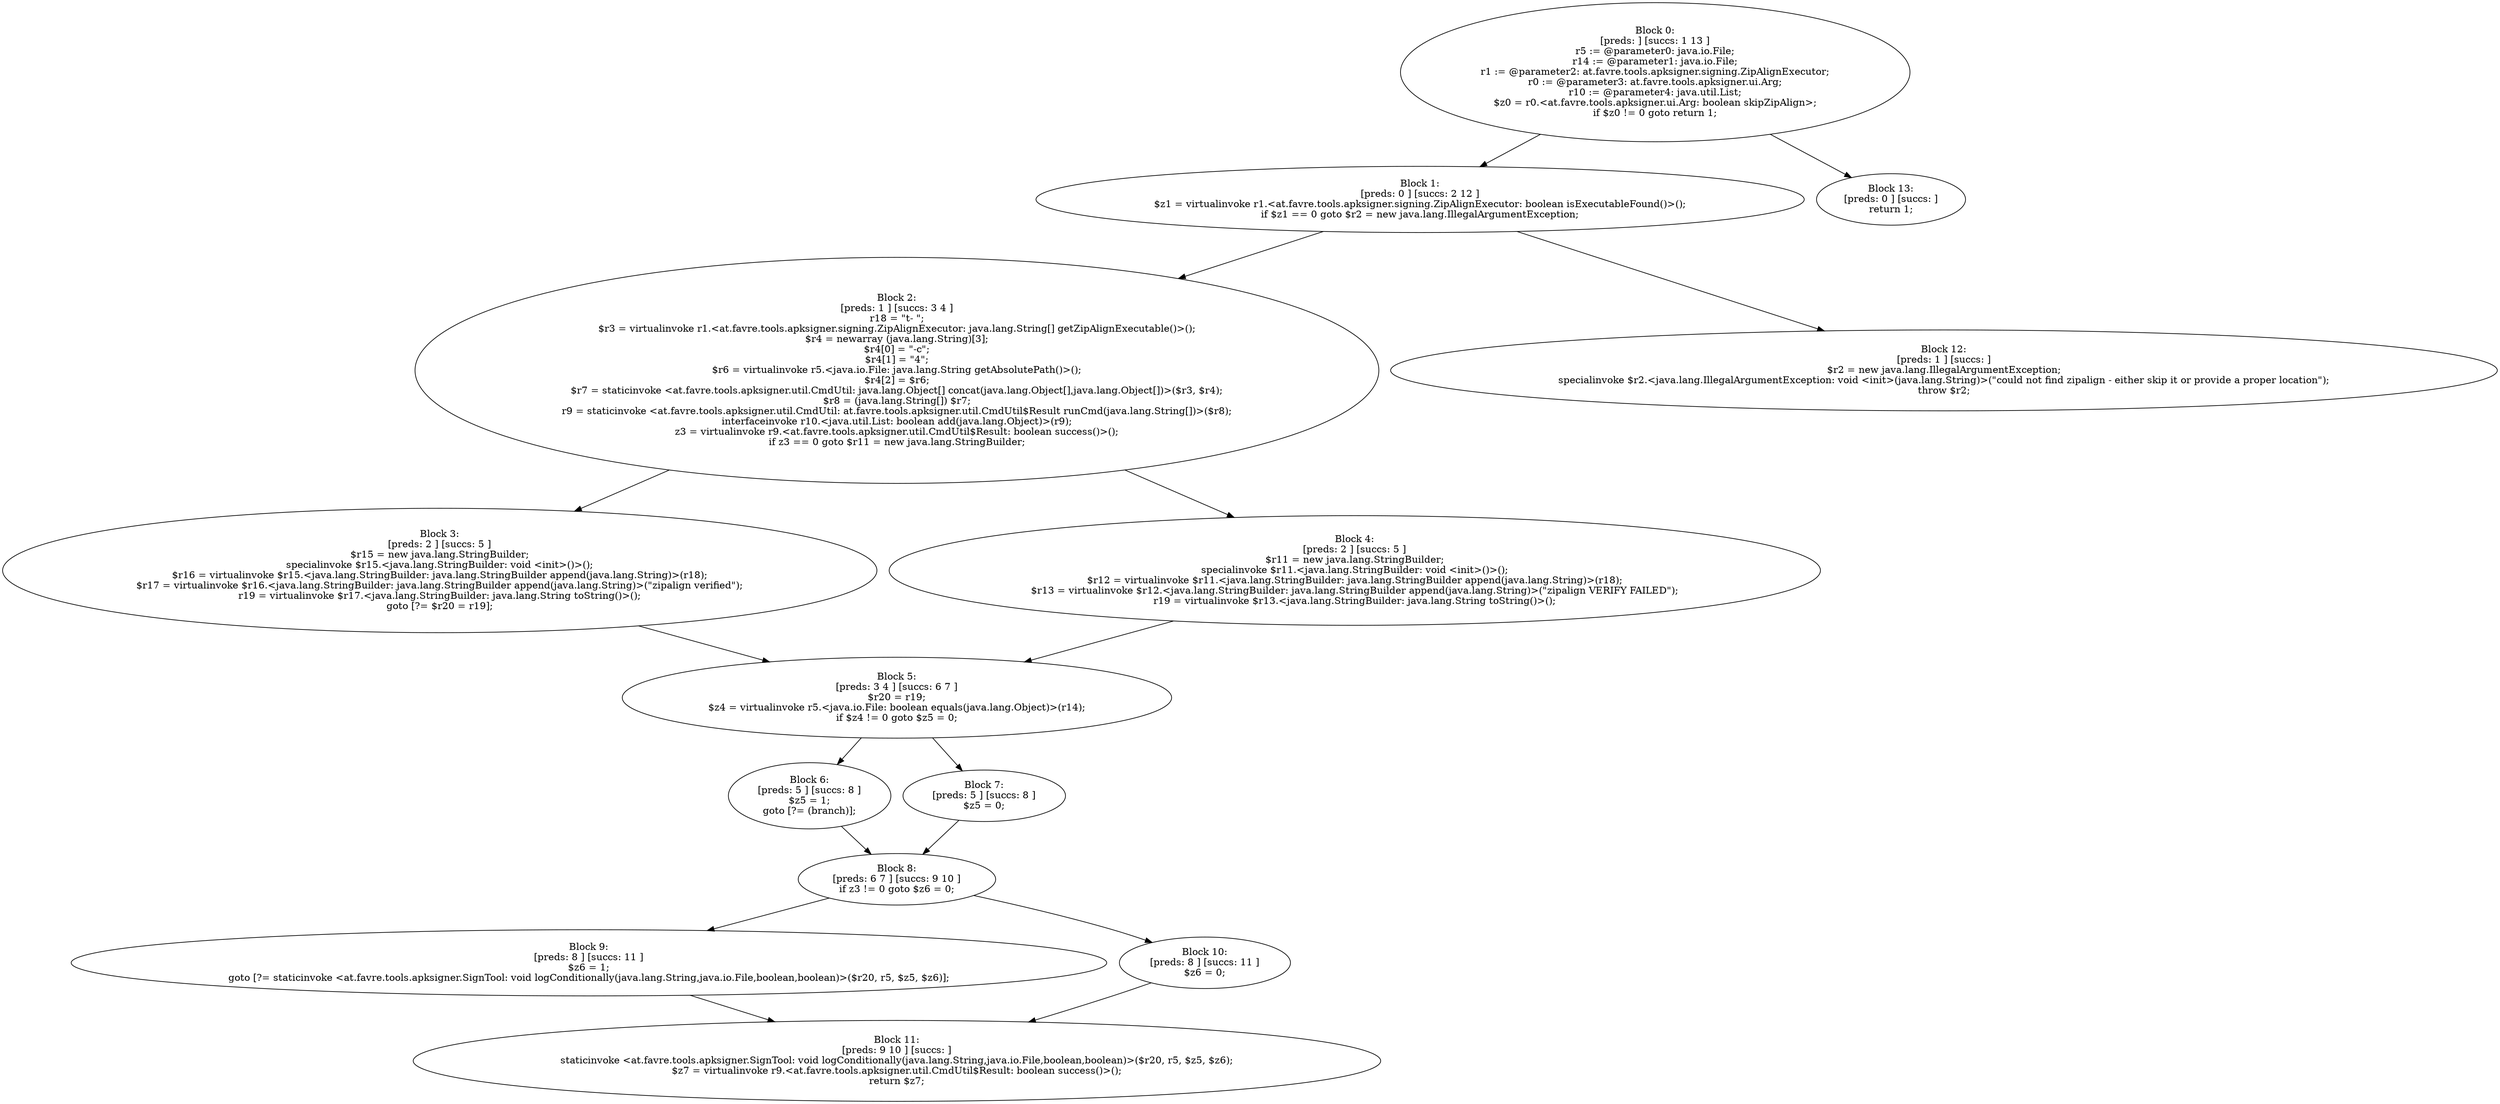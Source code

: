 digraph "unitGraph" {
    "Block 0:
[preds: ] [succs: 1 13 ]
r5 := @parameter0: java.io.File;
r14 := @parameter1: java.io.File;
r1 := @parameter2: at.favre.tools.apksigner.signing.ZipAlignExecutor;
r0 := @parameter3: at.favre.tools.apksigner.ui.Arg;
r10 := @parameter4: java.util.List;
$z0 = r0.<at.favre.tools.apksigner.ui.Arg: boolean skipZipAlign>;
if $z0 != 0 goto return 1;
"
    "Block 1:
[preds: 0 ] [succs: 2 12 ]
$z1 = virtualinvoke r1.<at.favre.tools.apksigner.signing.ZipAlignExecutor: boolean isExecutableFound()>();
if $z1 == 0 goto $r2 = new java.lang.IllegalArgumentException;
"
    "Block 2:
[preds: 1 ] [succs: 3 4 ]
r18 = \"\t- \";
$r3 = virtualinvoke r1.<at.favre.tools.apksigner.signing.ZipAlignExecutor: java.lang.String[] getZipAlignExecutable()>();
$r4 = newarray (java.lang.String)[3];
$r4[0] = \"-c\";
$r4[1] = \"4\";
$r6 = virtualinvoke r5.<java.io.File: java.lang.String getAbsolutePath()>();
$r4[2] = $r6;
$r7 = staticinvoke <at.favre.tools.apksigner.util.CmdUtil: java.lang.Object[] concat(java.lang.Object[],java.lang.Object[])>($r3, $r4);
$r8 = (java.lang.String[]) $r7;
r9 = staticinvoke <at.favre.tools.apksigner.util.CmdUtil: at.favre.tools.apksigner.util.CmdUtil$Result runCmd(java.lang.String[])>($r8);
interfaceinvoke r10.<java.util.List: boolean add(java.lang.Object)>(r9);
z3 = virtualinvoke r9.<at.favre.tools.apksigner.util.CmdUtil$Result: boolean success()>();
if z3 == 0 goto $r11 = new java.lang.StringBuilder;
"
    "Block 3:
[preds: 2 ] [succs: 5 ]
$r15 = new java.lang.StringBuilder;
specialinvoke $r15.<java.lang.StringBuilder: void <init>()>();
$r16 = virtualinvoke $r15.<java.lang.StringBuilder: java.lang.StringBuilder append(java.lang.String)>(r18);
$r17 = virtualinvoke $r16.<java.lang.StringBuilder: java.lang.StringBuilder append(java.lang.String)>(\"zipalign verified\");
r19 = virtualinvoke $r17.<java.lang.StringBuilder: java.lang.String toString()>();
goto [?= $r20 = r19];
"
    "Block 4:
[preds: 2 ] [succs: 5 ]
$r11 = new java.lang.StringBuilder;
specialinvoke $r11.<java.lang.StringBuilder: void <init>()>();
$r12 = virtualinvoke $r11.<java.lang.StringBuilder: java.lang.StringBuilder append(java.lang.String)>(r18);
$r13 = virtualinvoke $r12.<java.lang.StringBuilder: java.lang.StringBuilder append(java.lang.String)>(\"zipalign VERIFY FAILED\");
r19 = virtualinvoke $r13.<java.lang.StringBuilder: java.lang.String toString()>();
"
    "Block 5:
[preds: 3 4 ] [succs: 6 7 ]
$r20 = r19;
$z4 = virtualinvoke r5.<java.io.File: boolean equals(java.lang.Object)>(r14);
if $z4 != 0 goto $z5 = 0;
"
    "Block 6:
[preds: 5 ] [succs: 8 ]
$z5 = 1;
goto [?= (branch)];
"
    "Block 7:
[preds: 5 ] [succs: 8 ]
$z5 = 0;
"
    "Block 8:
[preds: 6 7 ] [succs: 9 10 ]
if z3 != 0 goto $z6 = 0;
"
    "Block 9:
[preds: 8 ] [succs: 11 ]
$z6 = 1;
goto [?= staticinvoke <at.favre.tools.apksigner.SignTool: void logConditionally(java.lang.String,java.io.File,boolean,boolean)>($r20, r5, $z5, $z6)];
"
    "Block 10:
[preds: 8 ] [succs: 11 ]
$z6 = 0;
"
    "Block 11:
[preds: 9 10 ] [succs: ]
staticinvoke <at.favre.tools.apksigner.SignTool: void logConditionally(java.lang.String,java.io.File,boolean,boolean)>($r20, r5, $z5, $z6);
$z7 = virtualinvoke r9.<at.favre.tools.apksigner.util.CmdUtil$Result: boolean success()>();
return $z7;
"
    "Block 12:
[preds: 1 ] [succs: ]
$r2 = new java.lang.IllegalArgumentException;
specialinvoke $r2.<java.lang.IllegalArgumentException: void <init>(java.lang.String)>(\"could not find zipalign - either skip it or provide a proper location\");
throw $r2;
"
    "Block 13:
[preds: 0 ] [succs: ]
return 1;
"
    "Block 0:
[preds: ] [succs: 1 13 ]
r5 := @parameter0: java.io.File;
r14 := @parameter1: java.io.File;
r1 := @parameter2: at.favre.tools.apksigner.signing.ZipAlignExecutor;
r0 := @parameter3: at.favre.tools.apksigner.ui.Arg;
r10 := @parameter4: java.util.List;
$z0 = r0.<at.favre.tools.apksigner.ui.Arg: boolean skipZipAlign>;
if $z0 != 0 goto return 1;
"->"Block 1:
[preds: 0 ] [succs: 2 12 ]
$z1 = virtualinvoke r1.<at.favre.tools.apksigner.signing.ZipAlignExecutor: boolean isExecutableFound()>();
if $z1 == 0 goto $r2 = new java.lang.IllegalArgumentException;
";
    "Block 0:
[preds: ] [succs: 1 13 ]
r5 := @parameter0: java.io.File;
r14 := @parameter1: java.io.File;
r1 := @parameter2: at.favre.tools.apksigner.signing.ZipAlignExecutor;
r0 := @parameter3: at.favre.tools.apksigner.ui.Arg;
r10 := @parameter4: java.util.List;
$z0 = r0.<at.favre.tools.apksigner.ui.Arg: boolean skipZipAlign>;
if $z0 != 0 goto return 1;
"->"Block 13:
[preds: 0 ] [succs: ]
return 1;
";
    "Block 1:
[preds: 0 ] [succs: 2 12 ]
$z1 = virtualinvoke r1.<at.favre.tools.apksigner.signing.ZipAlignExecutor: boolean isExecutableFound()>();
if $z1 == 0 goto $r2 = new java.lang.IllegalArgumentException;
"->"Block 2:
[preds: 1 ] [succs: 3 4 ]
r18 = \"\t- \";
$r3 = virtualinvoke r1.<at.favre.tools.apksigner.signing.ZipAlignExecutor: java.lang.String[] getZipAlignExecutable()>();
$r4 = newarray (java.lang.String)[3];
$r4[0] = \"-c\";
$r4[1] = \"4\";
$r6 = virtualinvoke r5.<java.io.File: java.lang.String getAbsolutePath()>();
$r4[2] = $r6;
$r7 = staticinvoke <at.favre.tools.apksigner.util.CmdUtil: java.lang.Object[] concat(java.lang.Object[],java.lang.Object[])>($r3, $r4);
$r8 = (java.lang.String[]) $r7;
r9 = staticinvoke <at.favre.tools.apksigner.util.CmdUtil: at.favre.tools.apksigner.util.CmdUtil$Result runCmd(java.lang.String[])>($r8);
interfaceinvoke r10.<java.util.List: boolean add(java.lang.Object)>(r9);
z3 = virtualinvoke r9.<at.favre.tools.apksigner.util.CmdUtil$Result: boolean success()>();
if z3 == 0 goto $r11 = new java.lang.StringBuilder;
";
    "Block 1:
[preds: 0 ] [succs: 2 12 ]
$z1 = virtualinvoke r1.<at.favre.tools.apksigner.signing.ZipAlignExecutor: boolean isExecutableFound()>();
if $z1 == 0 goto $r2 = new java.lang.IllegalArgumentException;
"->"Block 12:
[preds: 1 ] [succs: ]
$r2 = new java.lang.IllegalArgumentException;
specialinvoke $r2.<java.lang.IllegalArgumentException: void <init>(java.lang.String)>(\"could not find zipalign - either skip it or provide a proper location\");
throw $r2;
";
    "Block 2:
[preds: 1 ] [succs: 3 4 ]
r18 = \"\t- \";
$r3 = virtualinvoke r1.<at.favre.tools.apksigner.signing.ZipAlignExecutor: java.lang.String[] getZipAlignExecutable()>();
$r4 = newarray (java.lang.String)[3];
$r4[0] = \"-c\";
$r4[1] = \"4\";
$r6 = virtualinvoke r5.<java.io.File: java.lang.String getAbsolutePath()>();
$r4[2] = $r6;
$r7 = staticinvoke <at.favre.tools.apksigner.util.CmdUtil: java.lang.Object[] concat(java.lang.Object[],java.lang.Object[])>($r3, $r4);
$r8 = (java.lang.String[]) $r7;
r9 = staticinvoke <at.favre.tools.apksigner.util.CmdUtil: at.favre.tools.apksigner.util.CmdUtil$Result runCmd(java.lang.String[])>($r8);
interfaceinvoke r10.<java.util.List: boolean add(java.lang.Object)>(r9);
z3 = virtualinvoke r9.<at.favre.tools.apksigner.util.CmdUtil$Result: boolean success()>();
if z3 == 0 goto $r11 = new java.lang.StringBuilder;
"->"Block 3:
[preds: 2 ] [succs: 5 ]
$r15 = new java.lang.StringBuilder;
specialinvoke $r15.<java.lang.StringBuilder: void <init>()>();
$r16 = virtualinvoke $r15.<java.lang.StringBuilder: java.lang.StringBuilder append(java.lang.String)>(r18);
$r17 = virtualinvoke $r16.<java.lang.StringBuilder: java.lang.StringBuilder append(java.lang.String)>(\"zipalign verified\");
r19 = virtualinvoke $r17.<java.lang.StringBuilder: java.lang.String toString()>();
goto [?= $r20 = r19];
";
    "Block 2:
[preds: 1 ] [succs: 3 4 ]
r18 = \"\t- \";
$r3 = virtualinvoke r1.<at.favre.tools.apksigner.signing.ZipAlignExecutor: java.lang.String[] getZipAlignExecutable()>();
$r4 = newarray (java.lang.String)[3];
$r4[0] = \"-c\";
$r4[1] = \"4\";
$r6 = virtualinvoke r5.<java.io.File: java.lang.String getAbsolutePath()>();
$r4[2] = $r6;
$r7 = staticinvoke <at.favre.tools.apksigner.util.CmdUtil: java.lang.Object[] concat(java.lang.Object[],java.lang.Object[])>($r3, $r4);
$r8 = (java.lang.String[]) $r7;
r9 = staticinvoke <at.favre.tools.apksigner.util.CmdUtil: at.favre.tools.apksigner.util.CmdUtil$Result runCmd(java.lang.String[])>($r8);
interfaceinvoke r10.<java.util.List: boolean add(java.lang.Object)>(r9);
z3 = virtualinvoke r9.<at.favre.tools.apksigner.util.CmdUtil$Result: boolean success()>();
if z3 == 0 goto $r11 = new java.lang.StringBuilder;
"->"Block 4:
[preds: 2 ] [succs: 5 ]
$r11 = new java.lang.StringBuilder;
specialinvoke $r11.<java.lang.StringBuilder: void <init>()>();
$r12 = virtualinvoke $r11.<java.lang.StringBuilder: java.lang.StringBuilder append(java.lang.String)>(r18);
$r13 = virtualinvoke $r12.<java.lang.StringBuilder: java.lang.StringBuilder append(java.lang.String)>(\"zipalign VERIFY FAILED\");
r19 = virtualinvoke $r13.<java.lang.StringBuilder: java.lang.String toString()>();
";
    "Block 3:
[preds: 2 ] [succs: 5 ]
$r15 = new java.lang.StringBuilder;
specialinvoke $r15.<java.lang.StringBuilder: void <init>()>();
$r16 = virtualinvoke $r15.<java.lang.StringBuilder: java.lang.StringBuilder append(java.lang.String)>(r18);
$r17 = virtualinvoke $r16.<java.lang.StringBuilder: java.lang.StringBuilder append(java.lang.String)>(\"zipalign verified\");
r19 = virtualinvoke $r17.<java.lang.StringBuilder: java.lang.String toString()>();
goto [?= $r20 = r19];
"->"Block 5:
[preds: 3 4 ] [succs: 6 7 ]
$r20 = r19;
$z4 = virtualinvoke r5.<java.io.File: boolean equals(java.lang.Object)>(r14);
if $z4 != 0 goto $z5 = 0;
";
    "Block 4:
[preds: 2 ] [succs: 5 ]
$r11 = new java.lang.StringBuilder;
specialinvoke $r11.<java.lang.StringBuilder: void <init>()>();
$r12 = virtualinvoke $r11.<java.lang.StringBuilder: java.lang.StringBuilder append(java.lang.String)>(r18);
$r13 = virtualinvoke $r12.<java.lang.StringBuilder: java.lang.StringBuilder append(java.lang.String)>(\"zipalign VERIFY FAILED\");
r19 = virtualinvoke $r13.<java.lang.StringBuilder: java.lang.String toString()>();
"->"Block 5:
[preds: 3 4 ] [succs: 6 7 ]
$r20 = r19;
$z4 = virtualinvoke r5.<java.io.File: boolean equals(java.lang.Object)>(r14);
if $z4 != 0 goto $z5 = 0;
";
    "Block 5:
[preds: 3 4 ] [succs: 6 7 ]
$r20 = r19;
$z4 = virtualinvoke r5.<java.io.File: boolean equals(java.lang.Object)>(r14);
if $z4 != 0 goto $z5 = 0;
"->"Block 6:
[preds: 5 ] [succs: 8 ]
$z5 = 1;
goto [?= (branch)];
";
    "Block 5:
[preds: 3 4 ] [succs: 6 7 ]
$r20 = r19;
$z4 = virtualinvoke r5.<java.io.File: boolean equals(java.lang.Object)>(r14);
if $z4 != 0 goto $z5 = 0;
"->"Block 7:
[preds: 5 ] [succs: 8 ]
$z5 = 0;
";
    "Block 6:
[preds: 5 ] [succs: 8 ]
$z5 = 1;
goto [?= (branch)];
"->"Block 8:
[preds: 6 7 ] [succs: 9 10 ]
if z3 != 0 goto $z6 = 0;
";
    "Block 7:
[preds: 5 ] [succs: 8 ]
$z5 = 0;
"->"Block 8:
[preds: 6 7 ] [succs: 9 10 ]
if z3 != 0 goto $z6 = 0;
";
    "Block 8:
[preds: 6 7 ] [succs: 9 10 ]
if z3 != 0 goto $z6 = 0;
"->"Block 9:
[preds: 8 ] [succs: 11 ]
$z6 = 1;
goto [?= staticinvoke <at.favre.tools.apksigner.SignTool: void logConditionally(java.lang.String,java.io.File,boolean,boolean)>($r20, r5, $z5, $z6)];
";
    "Block 8:
[preds: 6 7 ] [succs: 9 10 ]
if z3 != 0 goto $z6 = 0;
"->"Block 10:
[preds: 8 ] [succs: 11 ]
$z6 = 0;
";
    "Block 9:
[preds: 8 ] [succs: 11 ]
$z6 = 1;
goto [?= staticinvoke <at.favre.tools.apksigner.SignTool: void logConditionally(java.lang.String,java.io.File,boolean,boolean)>($r20, r5, $z5, $z6)];
"->"Block 11:
[preds: 9 10 ] [succs: ]
staticinvoke <at.favre.tools.apksigner.SignTool: void logConditionally(java.lang.String,java.io.File,boolean,boolean)>($r20, r5, $z5, $z6);
$z7 = virtualinvoke r9.<at.favre.tools.apksigner.util.CmdUtil$Result: boolean success()>();
return $z7;
";
    "Block 10:
[preds: 8 ] [succs: 11 ]
$z6 = 0;
"->"Block 11:
[preds: 9 10 ] [succs: ]
staticinvoke <at.favre.tools.apksigner.SignTool: void logConditionally(java.lang.String,java.io.File,boolean,boolean)>($r20, r5, $z5, $z6);
$z7 = virtualinvoke r9.<at.favre.tools.apksigner.util.CmdUtil$Result: boolean success()>();
return $z7;
";
}
